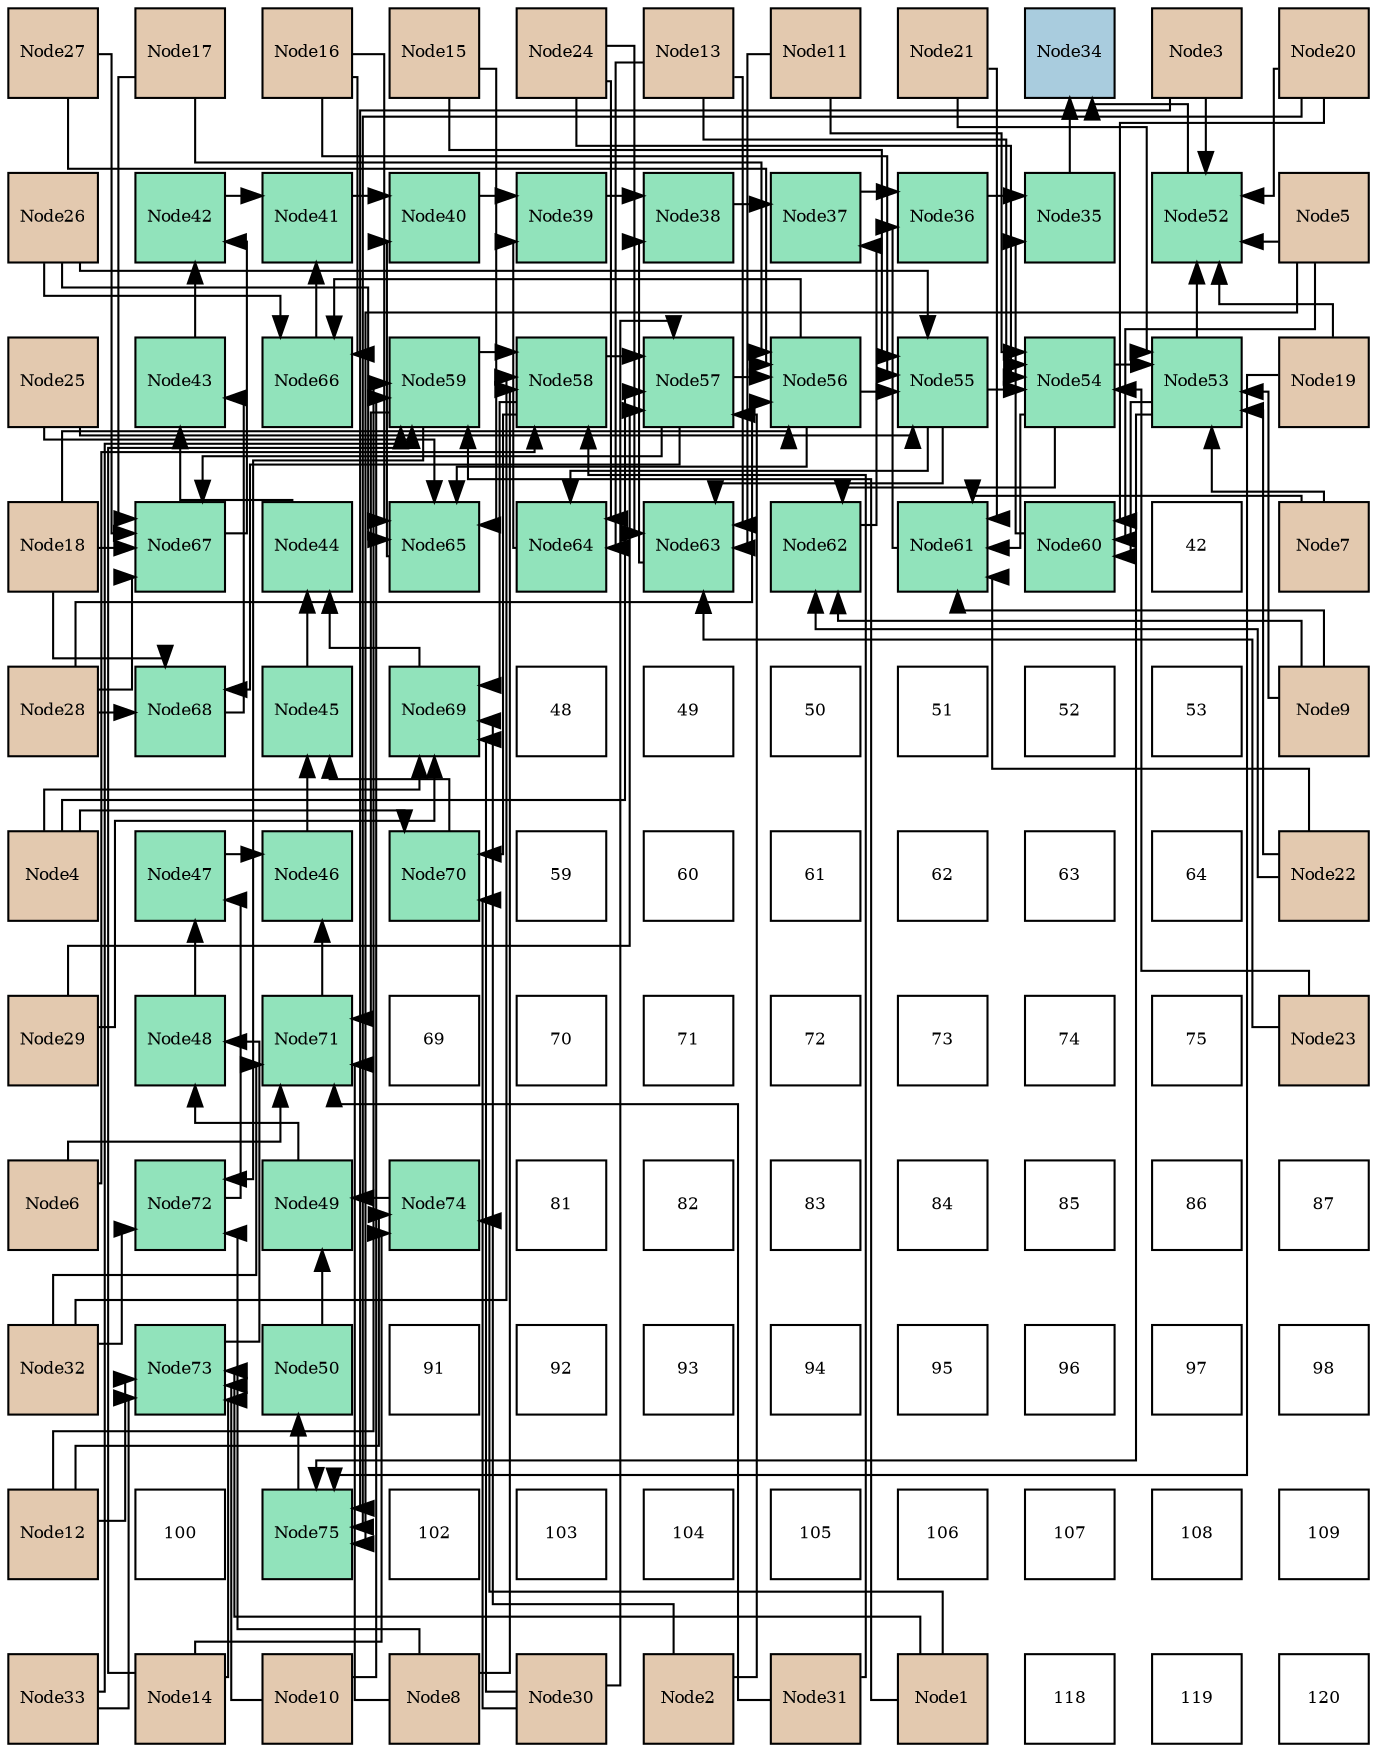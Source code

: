 digraph layout{
 rankdir=TB;
 splines=ortho;
 node [style=filled shape=square fixedsize=true width=0.6];
0[label="Node27", fontsize=8, fillcolor="#e3c9af"];
1[label="Node17", fontsize=8, fillcolor="#e3c9af"];
2[label="Node16", fontsize=8, fillcolor="#e3c9af"];
3[label="Node15", fontsize=8, fillcolor="#e3c9af"];
4[label="Node24", fontsize=8, fillcolor="#e3c9af"];
5[label="Node13", fontsize=8, fillcolor="#e3c9af"];
6[label="Node11", fontsize=8, fillcolor="#e3c9af"];
7[label="Node21", fontsize=8, fillcolor="#e3c9af"];
8[label="Node34", fontsize=8, fillcolor="#a9ccde"];
9[label="Node3", fontsize=8, fillcolor="#e3c9af"];
10[label="Node20", fontsize=8, fillcolor="#e3c9af"];
11[label="Node26", fontsize=8, fillcolor="#e3c9af"];
12[label="Node42", fontsize=8, fillcolor="#91e3bb"];
13[label="Node41", fontsize=8, fillcolor="#91e3bb"];
14[label="Node40", fontsize=8, fillcolor="#91e3bb"];
15[label="Node39", fontsize=8, fillcolor="#91e3bb"];
16[label="Node38", fontsize=8, fillcolor="#91e3bb"];
17[label="Node37", fontsize=8, fillcolor="#91e3bb"];
18[label="Node36", fontsize=8, fillcolor="#91e3bb"];
19[label="Node35", fontsize=8, fillcolor="#91e3bb"];
20[label="Node52", fontsize=8, fillcolor="#91e3bb"];
21[label="Node5", fontsize=8, fillcolor="#e3c9af"];
22[label="Node25", fontsize=8, fillcolor="#e3c9af"];
23[label="Node43", fontsize=8, fillcolor="#91e3bb"];
24[label="Node66", fontsize=8, fillcolor="#91e3bb"];
25[label="Node59", fontsize=8, fillcolor="#91e3bb"];
26[label="Node58", fontsize=8, fillcolor="#91e3bb"];
27[label="Node57", fontsize=8, fillcolor="#91e3bb"];
28[label="Node56", fontsize=8, fillcolor="#91e3bb"];
29[label="Node55", fontsize=8, fillcolor="#91e3bb"];
30[label="Node54", fontsize=8, fillcolor="#91e3bb"];
31[label="Node53", fontsize=8, fillcolor="#91e3bb"];
32[label="Node19", fontsize=8, fillcolor="#e3c9af"];
33[label="Node18", fontsize=8, fillcolor="#e3c9af"];
34[label="Node67", fontsize=8, fillcolor="#91e3bb"];
35[label="Node44", fontsize=8, fillcolor="#91e3bb"];
36[label="Node65", fontsize=8, fillcolor="#91e3bb"];
37[label="Node64", fontsize=8, fillcolor="#91e3bb"];
38[label="Node63", fontsize=8, fillcolor="#91e3bb"];
39[label="Node62", fontsize=8, fillcolor="#91e3bb"];
40[label="Node61", fontsize=8, fillcolor="#91e3bb"];
41[label="Node60", fontsize=8, fillcolor="#91e3bb"];
42[label="42", fontsize=8, fillcolor="#ffffff"];
43[label="Node7", fontsize=8, fillcolor="#e3c9af"];
44[label="Node28", fontsize=8, fillcolor="#e3c9af"];
45[label="Node68", fontsize=8, fillcolor="#91e3bb"];
46[label="Node45", fontsize=8, fillcolor="#91e3bb"];
47[label="Node69", fontsize=8, fillcolor="#91e3bb"];
48[label="48", fontsize=8, fillcolor="#ffffff"];
49[label="49", fontsize=8, fillcolor="#ffffff"];
50[label="50", fontsize=8, fillcolor="#ffffff"];
51[label="51", fontsize=8, fillcolor="#ffffff"];
52[label="52", fontsize=8, fillcolor="#ffffff"];
53[label="53", fontsize=8, fillcolor="#ffffff"];
54[label="Node9", fontsize=8, fillcolor="#e3c9af"];
55[label="Node4", fontsize=8, fillcolor="#e3c9af"];
56[label="Node47", fontsize=8, fillcolor="#91e3bb"];
57[label="Node46", fontsize=8, fillcolor="#91e3bb"];
58[label="Node70", fontsize=8, fillcolor="#91e3bb"];
59[label="59", fontsize=8, fillcolor="#ffffff"];
60[label="60", fontsize=8, fillcolor="#ffffff"];
61[label="61", fontsize=8, fillcolor="#ffffff"];
62[label="62", fontsize=8, fillcolor="#ffffff"];
63[label="63", fontsize=8, fillcolor="#ffffff"];
64[label="64", fontsize=8, fillcolor="#ffffff"];
65[label="Node22", fontsize=8, fillcolor="#e3c9af"];
66[label="Node29", fontsize=8, fillcolor="#e3c9af"];
67[label="Node48", fontsize=8, fillcolor="#91e3bb"];
68[label="Node71", fontsize=8, fillcolor="#91e3bb"];
69[label="69", fontsize=8, fillcolor="#ffffff"];
70[label="70", fontsize=8, fillcolor="#ffffff"];
71[label="71", fontsize=8, fillcolor="#ffffff"];
72[label="72", fontsize=8, fillcolor="#ffffff"];
73[label="73", fontsize=8, fillcolor="#ffffff"];
74[label="74", fontsize=8, fillcolor="#ffffff"];
75[label="75", fontsize=8, fillcolor="#ffffff"];
76[label="Node23", fontsize=8, fillcolor="#e3c9af"];
77[label="Node6", fontsize=8, fillcolor="#e3c9af"];
78[label="Node72", fontsize=8, fillcolor="#91e3bb"];
79[label="Node49", fontsize=8, fillcolor="#91e3bb"];
80[label="Node74", fontsize=8, fillcolor="#91e3bb"];
81[label="81", fontsize=8, fillcolor="#ffffff"];
82[label="82", fontsize=8, fillcolor="#ffffff"];
83[label="83", fontsize=8, fillcolor="#ffffff"];
84[label="84", fontsize=8, fillcolor="#ffffff"];
85[label="85", fontsize=8, fillcolor="#ffffff"];
86[label="86", fontsize=8, fillcolor="#ffffff"];
87[label="87", fontsize=8, fillcolor="#ffffff"];
88[label="Node32", fontsize=8, fillcolor="#e3c9af"];
89[label="Node73", fontsize=8, fillcolor="#91e3bb"];
90[label="Node50", fontsize=8, fillcolor="#91e3bb"];
91[label="91", fontsize=8, fillcolor="#ffffff"];
92[label="92", fontsize=8, fillcolor="#ffffff"];
93[label="93", fontsize=8, fillcolor="#ffffff"];
94[label="94", fontsize=8, fillcolor="#ffffff"];
95[label="95", fontsize=8, fillcolor="#ffffff"];
96[label="96", fontsize=8, fillcolor="#ffffff"];
97[label="97", fontsize=8, fillcolor="#ffffff"];
98[label="98", fontsize=8, fillcolor="#ffffff"];
99[label="Node12", fontsize=8, fillcolor="#e3c9af"];
100[label="100", fontsize=8, fillcolor="#ffffff"];
101[label="Node75", fontsize=8, fillcolor="#91e3bb"];
102[label="102", fontsize=8, fillcolor="#ffffff"];
103[label="103", fontsize=8, fillcolor="#ffffff"];
104[label="104", fontsize=8, fillcolor="#ffffff"];
105[label="105", fontsize=8, fillcolor="#ffffff"];
106[label="106", fontsize=8, fillcolor="#ffffff"];
107[label="107", fontsize=8, fillcolor="#ffffff"];
108[label="108", fontsize=8, fillcolor="#ffffff"];
109[label="109", fontsize=8, fillcolor="#ffffff"];
110[label="Node33", fontsize=8, fillcolor="#e3c9af"];
111[label="Node14", fontsize=8, fillcolor="#e3c9af"];
112[label="Node10", fontsize=8, fillcolor="#e3c9af"];
113[label="Node8", fontsize=8, fillcolor="#e3c9af"];
114[label="Node30", fontsize=8, fillcolor="#e3c9af"];
115[label="Node2", fontsize=8, fillcolor="#e3c9af"];
116[label="Node31", fontsize=8, fillcolor="#e3c9af"];
117[label="Node1", fontsize=8, fillcolor="#e3c9af"];
118[label="118", fontsize=8, fillcolor="#ffffff"];
119[label="119", fontsize=8, fillcolor="#ffffff"];
120[label="120", fontsize=8, fillcolor="#ffffff"];
edge [constraint=false, style=vis];19 -> 8;
20 -> 8;
18 -> 19;
41 -> 19;
17 -> 18;
40 -> 18;
16 -> 17;
39 -> 17;
15 -> 16;
38 -> 16;
14 -> 15;
37 -> 15;
13 -> 14;
36 -> 14;
12 -> 13;
24 -> 13;
23 -> 12;
34 -> 12;
35 -> 23;
45 -> 23;
46 -> 35;
47 -> 35;
57 -> 46;
58 -> 46;
56 -> 57;
68 -> 57;
67 -> 56;
78 -> 56;
79 -> 67;
89 -> 67;
90 -> 79;
80 -> 79;
101 -> 90;
31 -> 20;
9 -> 20;
21 -> 20;
32 -> 20;
10 -> 20;
31 -> 41;
21 -> 41;
10 -> 41;
31 -> 101;
9 -> 101;
21 -> 101;
32 -> 101;
10 -> 101;
30 -> 31;
43 -> 31;
54 -> 31;
7 -> 31;
65 -> 31;
30 -> 40;
43 -> 40;
54 -> 40;
7 -> 40;
65 -> 40;
30 -> 39;
54 -> 39;
65 -> 39;
29 -> 30;
6 -> 30;
5 -> 30;
76 -> 30;
4 -> 30;
29 -> 38;
6 -> 38;
5 -> 38;
76 -> 38;
4 -> 38;
29 -> 37;
5 -> 37;
4 -> 37;
28 -> 29;
3 -> 29;
2 -> 29;
22 -> 29;
11 -> 29;
28 -> 36;
3 -> 36;
2 -> 36;
22 -> 36;
11 -> 36;
28 -> 24;
2 -> 24;
11 -> 24;
27 -> 28;
1 -> 28;
33 -> 28;
0 -> 28;
44 -> 28;
27 -> 34;
1 -> 34;
33 -> 34;
0 -> 34;
44 -> 34;
27 -> 45;
33 -> 45;
44 -> 45;
26 -> 27;
115 -> 27;
55 -> 27;
66 -> 27;
114 -> 27;
26 -> 47;
115 -> 47;
55 -> 47;
66 -> 47;
114 -> 47;
26 -> 58;
55 -> 58;
114 -> 58;
25 -> 26;
77 -> 26;
113 -> 26;
116 -> 26;
88 -> 26;
25 -> 68;
77 -> 68;
113 -> 68;
116 -> 68;
88 -> 68;
25 -> 78;
113 -> 78;
88 -> 78;
117 -> 25;
112 -> 25;
99 -> 25;
111 -> 25;
110 -> 25;
117 -> 89;
112 -> 89;
99 -> 89;
111 -> 89;
110 -> 89;
117 -> 80;
99 -> 80;
111 -> 80;
edge [constraint=true, style=invis];
0 -> 11 -> 22 -> 33 -> 44 -> 55 -> 66 -> 77 -> 88 -> 99 -> 110;
1 -> 12 -> 23 -> 34 -> 45 -> 56 -> 67 -> 78 -> 89 -> 100 -> 111;
2 -> 13 -> 24 -> 35 -> 46 -> 57 -> 68 -> 79 -> 90 -> 101 -> 112;
3 -> 14 -> 25 -> 36 -> 47 -> 58 -> 69 -> 80 -> 91 -> 102 -> 113;
4 -> 15 -> 26 -> 37 -> 48 -> 59 -> 70 -> 81 -> 92 -> 103 -> 114;
5 -> 16 -> 27 -> 38 -> 49 -> 60 -> 71 -> 82 -> 93 -> 104 -> 115;
6 -> 17 -> 28 -> 39 -> 50 -> 61 -> 72 -> 83 -> 94 -> 105 -> 116;
7 -> 18 -> 29 -> 40 -> 51 -> 62 -> 73 -> 84 -> 95 -> 106 -> 117;
8 -> 19 -> 30 -> 41 -> 52 -> 63 -> 74 -> 85 -> 96 -> 107 -> 118;
9 -> 20 -> 31 -> 42 -> 53 -> 64 -> 75 -> 86 -> 97 -> 108 -> 119;
10 -> 21 -> 32 -> 43 -> 54 -> 65 -> 76 -> 87 -> 98 -> 109 -> 120;
rank = same {0 -> 1 -> 2 -> 3 -> 4 -> 5 -> 6 -> 7 -> 8 -> 9 -> 10};
rank = same {11 -> 12 -> 13 -> 14 -> 15 -> 16 -> 17 -> 18 -> 19 -> 20 -> 21};
rank = same {22 -> 23 -> 24 -> 25 -> 26 -> 27 -> 28 -> 29 -> 30 -> 31 -> 32};
rank = same {33 -> 34 -> 35 -> 36 -> 37 -> 38 -> 39 -> 40 -> 41 -> 42 -> 43};
rank = same {44 -> 45 -> 46 -> 47 -> 48 -> 49 -> 50 -> 51 -> 52 -> 53 -> 54};
rank = same {55 -> 56 -> 57 -> 58 -> 59 -> 60 -> 61 -> 62 -> 63 -> 64 -> 65};
rank = same {66 -> 67 -> 68 -> 69 -> 70 -> 71 -> 72 -> 73 -> 74 -> 75 -> 76};
rank = same {77 -> 78 -> 79 -> 80 -> 81 -> 82 -> 83 -> 84 -> 85 -> 86 -> 87};
rank = same {88 -> 89 -> 90 -> 91 -> 92 -> 93 -> 94 -> 95 -> 96 -> 97 -> 98};
rank = same {99 -> 100 -> 101 -> 102 -> 103 -> 104 -> 105 -> 106 -> 107 -> 108 -> 109};
rank = same {110 -> 111 -> 112 -> 113 -> 114 -> 115 -> 116 -> 117 -> 118 -> 119 -> 120};
}